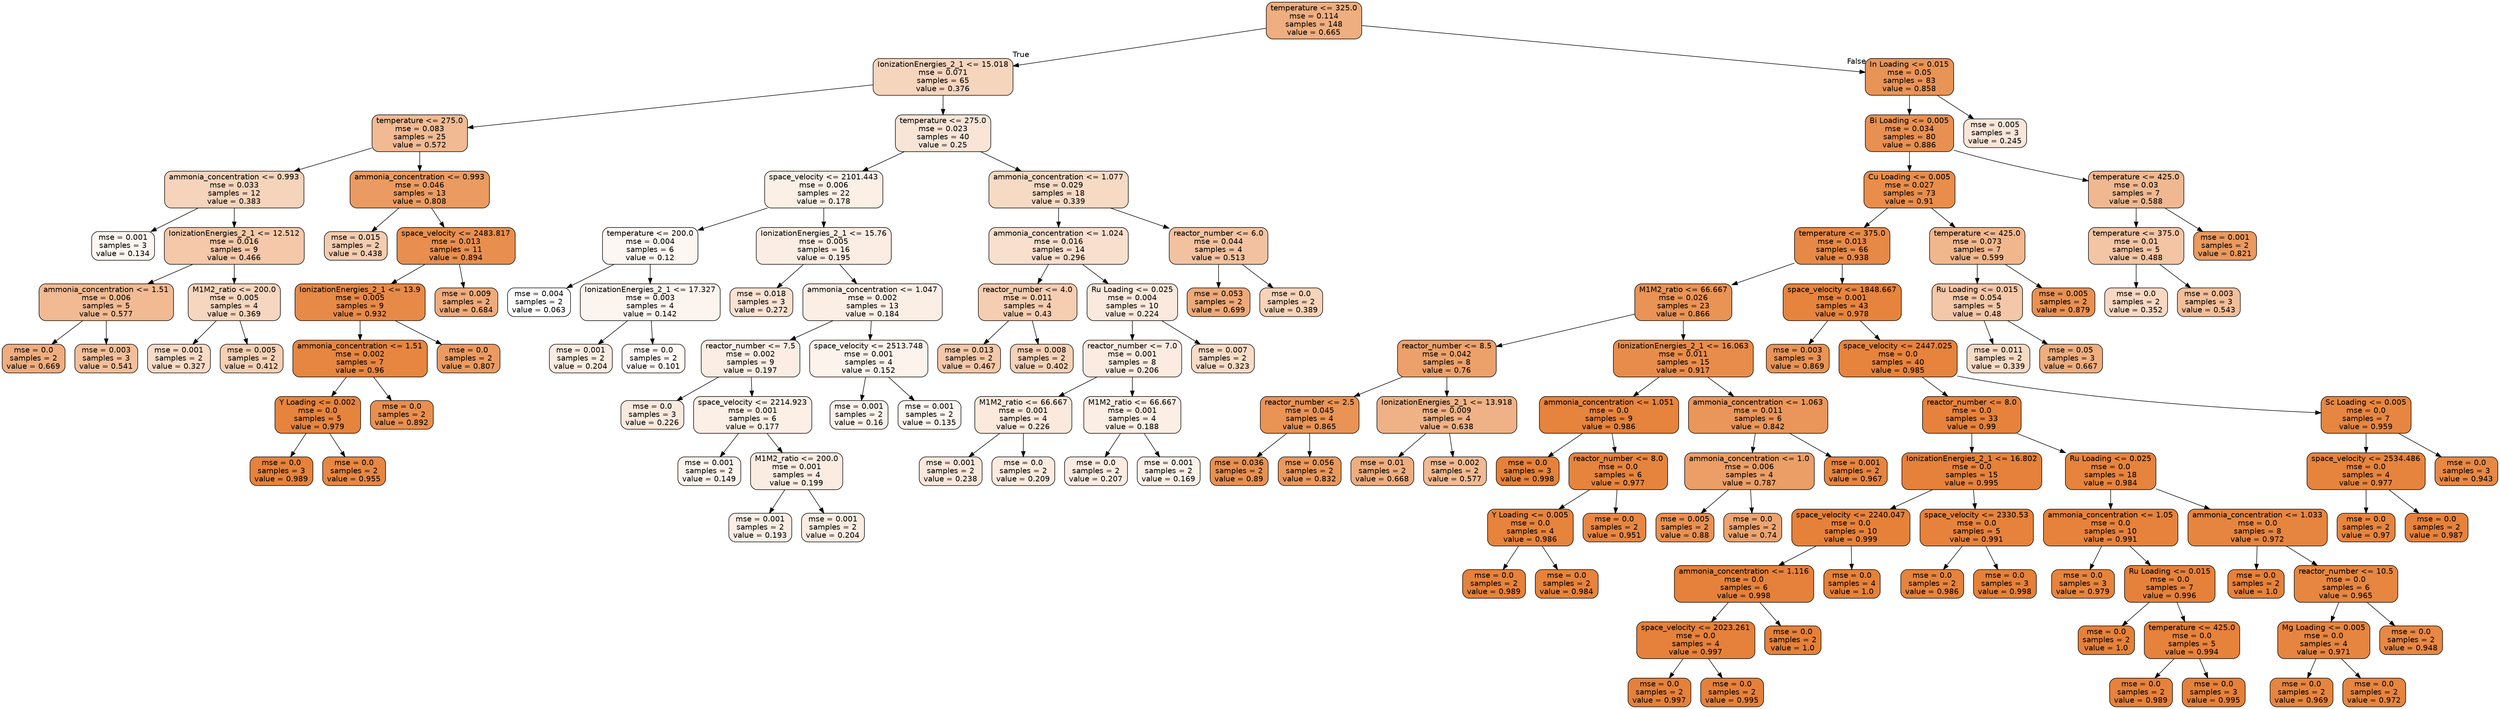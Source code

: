 digraph Tree {
node [shape=box, style="filled, rounded", color="black", fontname=helvetica] ;
edge [fontname=helvetica] ;
0 [label="temperature <= 325.0\nmse = 0.114\nsamples = 148\nvalue = 0.665", fillcolor="#e58139a4"] ;
1 [label="IonizationEnergies_2_1 <= 15.018\nmse = 0.071\nsamples = 65\nvalue = 0.376", fillcolor="#e5813955"] ;
0 -> 1 [labeldistance=2.5, labelangle=45, headlabel="True"] ;
2 [label="temperature <= 275.0\nmse = 0.083\nsamples = 25\nvalue = 0.572", fillcolor="#e581398b"] ;
1 -> 2 ;
3 [label="ammonia_concentration <= 0.993\nmse = 0.033\nsamples = 12\nvalue = 0.383", fillcolor="#e5813957"] ;
2 -> 3 ;
4 [label="mse = 0.001\nsamples = 3\nvalue = 0.134", fillcolor="#e5813913"] ;
3 -> 4 ;
5 [label="IonizationEnergies_2_1 <= 12.512\nmse = 0.016\nsamples = 9\nvalue = 0.466", fillcolor="#e581396e"] ;
3 -> 5 ;
6 [label="ammonia_concentration <= 1.51\nmse = 0.006\nsamples = 5\nvalue = 0.577", fillcolor="#e581398c"] ;
5 -> 6 ;
7 [label="mse = 0.0\nsamples = 2\nvalue = 0.669", fillcolor="#e58139a5"] ;
6 -> 7 ;
8 [label="mse = 0.003\nsamples = 3\nvalue = 0.541", fillcolor="#e5813982"] ;
6 -> 8 ;
9 [label="M1M2_ratio <= 200.0\nmse = 0.005\nsamples = 4\nvalue = 0.369", fillcolor="#e5813953"] ;
5 -> 9 ;
10 [label="mse = 0.001\nsamples = 2\nvalue = 0.327", fillcolor="#e5813948"] ;
9 -> 10 ;
11 [label="mse = 0.005\nsamples = 2\nvalue = 0.412", fillcolor="#e581395f"] ;
9 -> 11 ;
12 [label="ammonia_concentration <= 0.993\nmse = 0.046\nsamples = 13\nvalue = 0.808", fillcolor="#e58139cb"] ;
2 -> 12 ;
13 [label="mse = 0.015\nsamples = 2\nvalue = 0.438", fillcolor="#e5813966"] ;
12 -> 13 ;
14 [label="space_velocity <= 2483.817\nmse = 0.013\nsamples = 11\nvalue = 0.894", fillcolor="#e58139e2"] ;
12 -> 14 ;
15 [label="IonizationEnergies_2_1 <= 13.9\nmse = 0.005\nsamples = 9\nvalue = 0.932", fillcolor="#e58139ed"] ;
14 -> 15 ;
16 [label="ammonia_concentration <= 1.51\nmse = 0.002\nsamples = 7\nvalue = 0.96", fillcolor="#e58139f4"] ;
15 -> 16 ;
17 [label="Y Loading <= 0.002\nmse = 0.0\nsamples = 5\nvalue = 0.979", fillcolor="#e58139f9"] ;
16 -> 17 ;
18 [label="mse = 0.0\nsamples = 3\nvalue = 0.989", fillcolor="#e58139fc"] ;
17 -> 18 ;
19 [label="mse = 0.0\nsamples = 2\nvalue = 0.955", fillcolor="#e58139f3"] ;
17 -> 19 ;
20 [label="mse = 0.0\nsamples = 2\nvalue = 0.892", fillcolor="#e58139e2"] ;
16 -> 20 ;
21 [label="mse = 0.0\nsamples = 2\nvalue = 0.807", fillcolor="#e58139cb"] ;
15 -> 21 ;
22 [label="mse = 0.009\nsamples = 2\nvalue = 0.684", fillcolor="#e58139a9"] ;
14 -> 22 ;
23 [label="temperature <= 275.0\nmse = 0.023\nsamples = 40\nvalue = 0.25", fillcolor="#e5813933"] ;
1 -> 23 ;
24 [label="space_velocity <= 2101.443\nmse = 0.006\nsamples = 22\nvalue = 0.178", fillcolor="#e581391f"] ;
23 -> 24 ;
25 [label="temperature <= 200.0\nmse = 0.004\nsamples = 6\nvalue = 0.12", fillcolor="#e581390f"] ;
24 -> 25 ;
26 [label="mse = 0.004\nsamples = 2\nvalue = 0.063", fillcolor="#e5813900"] ;
25 -> 26 ;
27 [label="IonizationEnergies_2_1 <= 17.327\nmse = 0.003\nsamples = 4\nvalue = 0.142", fillcolor="#e5813915"] ;
25 -> 27 ;
28 [label="mse = 0.001\nsamples = 2\nvalue = 0.204", fillcolor="#e5813926"] ;
27 -> 28 ;
29 [label="mse = 0.0\nsamples = 2\nvalue = 0.101", fillcolor="#e581390a"] ;
27 -> 29 ;
30 [label="IonizationEnergies_2_1 <= 15.76\nmse = 0.005\nsamples = 16\nvalue = 0.195", fillcolor="#e5813924"] ;
24 -> 30 ;
31 [label="mse = 0.018\nsamples = 3\nvalue = 0.272", fillcolor="#e5813939"] ;
30 -> 31 ;
32 [label="ammonia_concentration <= 1.047\nmse = 0.002\nsamples = 13\nvalue = 0.184", fillcolor="#e5813921"] ;
30 -> 32 ;
33 [label="reactor_number <= 7.5\nmse = 0.002\nsamples = 9\nvalue = 0.197", fillcolor="#e5813924"] ;
32 -> 33 ;
34 [label="mse = 0.0\nsamples = 3\nvalue = 0.226", fillcolor="#e581392c"] ;
33 -> 34 ;
35 [label="space_velocity <= 2214.923\nmse = 0.001\nsamples = 6\nvalue = 0.177", fillcolor="#e581391f"] ;
33 -> 35 ;
36 [label="mse = 0.001\nsamples = 2\nvalue = 0.149", fillcolor="#e5813917"] ;
35 -> 36 ;
37 [label="M1M2_ratio <= 200.0\nmse = 0.001\nsamples = 4\nvalue = 0.199", fillcolor="#e5813925"] ;
35 -> 37 ;
38 [label="mse = 0.001\nsamples = 2\nvalue = 0.193", fillcolor="#e5813923"] ;
37 -> 38 ;
39 [label="mse = 0.001\nsamples = 2\nvalue = 0.204", fillcolor="#e5813926"] ;
37 -> 39 ;
40 [label="space_velocity <= 2513.748\nmse = 0.001\nsamples = 4\nvalue = 0.152", fillcolor="#e5813918"] ;
32 -> 40 ;
41 [label="mse = 0.001\nsamples = 2\nvalue = 0.16", fillcolor="#e581391a"] ;
40 -> 41 ;
42 [label="mse = 0.001\nsamples = 2\nvalue = 0.135", fillcolor="#e5813913"] ;
40 -> 42 ;
43 [label="ammonia_concentration <= 1.077\nmse = 0.029\nsamples = 18\nvalue = 0.339", fillcolor="#e581394b"] ;
23 -> 43 ;
44 [label="ammonia_concentration <= 1.024\nmse = 0.016\nsamples = 14\nvalue = 0.296", fillcolor="#e581393f"] ;
43 -> 44 ;
45 [label="reactor_number <= 4.0\nmse = 0.011\nsamples = 4\nvalue = 0.43", fillcolor="#e5813964"] ;
44 -> 45 ;
46 [label="mse = 0.013\nsamples = 2\nvalue = 0.467", fillcolor="#e581396e"] ;
45 -> 46 ;
47 [label="mse = 0.008\nsamples = 2\nvalue = 0.402", fillcolor="#e581395c"] ;
45 -> 47 ;
48 [label="Ru Loading <= 0.025\nmse = 0.004\nsamples = 10\nvalue = 0.224", fillcolor="#e581392c"] ;
44 -> 48 ;
49 [label="reactor_number <= 7.0\nmse = 0.001\nsamples = 8\nvalue = 0.206", fillcolor="#e5813927"] ;
48 -> 49 ;
50 [label="M1M2_ratio <= 66.667\nmse = 0.001\nsamples = 4\nvalue = 0.226", fillcolor="#e581392c"] ;
49 -> 50 ;
51 [label="mse = 0.001\nsamples = 2\nvalue = 0.238", fillcolor="#e581392f"] ;
50 -> 51 ;
52 [label="mse = 0.0\nsamples = 2\nvalue = 0.209", fillcolor="#e5813928"] ;
50 -> 52 ;
53 [label="M1M2_ratio <= 66.667\nmse = 0.001\nsamples = 4\nvalue = 0.188", fillcolor="#e5813922"] ;
49 -> 53 ;
54 [label="mse = 0.0\nsamples = 2\nvalue = 0.207", fillcolor="#e5813927"] ;
53 -> 54 ;
55 [label="mse = 0.001\nsamples = 2\nvalue = 0.169", fillcolor="#e581391d"] ;
53 -> 55 ;
56 [label="mse = 0.007\nsamples = 2\nvalue = 0.323", fillcolor="#e5813947"] ;
48 -> 56 ;
57 [label="reactor_number <= 6.0\nmse = 0.044\nsamples = 4\nvalue = 0.513", fillcolor="#e581397a"] ;
43 -> 57 ;
58 [label="mse = 0.053\nsamples = 2\nvalue = 0.699", fillcolor="#e58139ad"] ;
57 -> 58 ;
59 [label="mse = 0.0\nsamples = 2\nvalue = 0.389", fillcolor="#e5813959"] ;
57 -> 59 ;
60 [label="In Loading <= 0.015\nmse = 0.05\nsamples = 83\nvalue = 0.858", fillcolor="#e58139d8"] ;
0 -> 60 [labeldistance=2.5, labelangle=-45, headlabel="False"] ;
61 [label="Bi Loading <= 0.005\nmse = 0.034\nsamples = 80\nvalue = 0.886", fillcolor="#e58139e0"] ;
60 -> 61 ;
62 [label="Cu Loading <= 0.005\nmse = 0.027\nsamples = 73\nvalue = 0.91", fillcolor="#e58139e7"] ;
61 -> 62 ;
63 [label="temperature <= 375.0\nmse = 0.013\nsamples = 66\nvalue = 0.938", fillcolor="#e58139ee"] ;
62 -> 63 ;
64 [label="M1M2_ratio <= 66.667\nmse = 0.026\nsamples = 23\nvalue = 0.866", fillcolor="#e58139db"] ;
63 -> 64 ;
65 [label="reactor_number <= 8.5\nmse = 0.042\nsamples = 8\nvalue = 0.76", fillcolor="#e58139be"] ;
64 -> 65 ;
66 [label="reactor_number <= 2.5\nmse = 0.045\nsamples = 4\nvalue = 0.865", fillcolor="#e58139da"] ;
65 -> 66 ;
67 [label="mse = 0.036\nsamples = 2\nvalue = 0.89", fillcolor="#e58139e1"] ;
66 -> 67 ;
68 [label="mse = 0.056\nsamples = 2\nvalue = 0.832", fillcolor="#e58139d1"] ;
66 -> 68 ;
69 [label="IonizationEnergies_2_1 <= 13.918\nmse = 0.009\nsamples = 4\nvalue = 0.638", fillcolor="#e581399c"] ;
65 -> 69 ;
70 [label="mse = 0.01\nsamples = 2\nvalue = 0.668", fillcolor="#e58139a5"] ;
69 -> 70 ;
71 [label="mse = 0.002\nsamples = 2\nvalue = 0.577", fillcolor="#e581398c"] ;
69 -> 71 ;
72 [label="IonizationEnergies_2_1 <= 16.063\nmse = 0.011\nsamples = 15\nvalue = 0.917", fillcolor="#e58139e8"] ;
64 -> 72 ;
73 [label="ammonia_concentration <= 1.051\nmse = 0.0\nsamples = 9\nvalue = 0.986", fillcolor="#e58139fb"] ;
72 -> 73 ;
74 [label="mse = 0.0\nsamples = 3\nvalue = 0.998", fillcolor="#e58139ff"] ;
73 -> 74 ;
75 [label="reactor_number <= 8.0\nmse = 0.0\nsamples = 6\nvalue = 0.977", fillcolor="#e58139f9"] ;
73 -> 75 ;
76 [label="Y Loading <= 0.005\nmse = 0.0\nsamples = 4\nvalue = 0.986", fillcolor="#e58139fb"] ;
75 -> 76 ;
77 [label="mse = 0.0\nsamples = 2\nvalue = 0.989", fillcolor="#e58139fc"] ;
76 -> 77 ;
78 [label="mse = 0.0\nsamples = 2\nvalue = 0.984", fillcolor="#e58139fb"] ;
76 -> 78 ;
79 [label="mse = 0.0\nsamples = 2\nvalue = 0.951", fillcolor="#e58139f2"] ;
75 -> 79 ;
80 [label="ammonia_concentration <= 1.063\nmse = 0.011\nsamples = 6\nvalue = 0.842", fillcolor="#e58139d4"] ;
72 -> 80 ;
81 [label="ammonia_concentration <= 1.0\nmse = 0.006\nsamples = 4\nvalue = 0.787", fillcolor="#e58139c5"] ;
80 -> 81 ;
82 [label="mse = 0.005\nsamples = 2\nvalue = 0.88", fillcolor="#e58139de"] ;
81 -> 82 ;
83 [label="mse = 0.0\nsamples = 2\nvalue = 0.74", fillcolor="#e58139b8"] ;
81 -> 83 ;
84 [label="mse = 0.001\nsamples = 2\nvalue = 0.967", fillcolor="#e58139f6"] ;
80 -> 84 ;
85 [label="space_velocity <= 1848.667\nmse = 0.001\nsamples = 43\nvalue = 0.978", fillcolor="#e58139f9"] ;
63 -> 85 ;
86 [label="mse = 0.003\nsamples = 3\nvalue = 0.869", fillcolor="#e58139db"] ;
85 -> 86 ;
87 [label="space_velocity <= 2447.025\nmse = 0.0\nsamples = 40\nvalue = 0.985", fillcolor="#e58139fb"] ;
85 -> 87 ;
88 [label="reactor_number <= 8.0\nmse = 0.0\nsamples = 33\nvalue = 0.99", fillcolor="#e58139fc"] ;
87 -> 88 ;
89 [label="IonizationEnergies_2_1 <= 16.802\nmse = 0.0\nsamples = 15\nvalue = 0.995", fillcolor="#e58139fe"] ;
88 -> 89 ;
90 [label="space_velocity <= 2240.047\nmse = 0.0\nsamples = 10\nvalue = 0.999", fillcolor="#e58139ff"] ;
89 -> 90 ;
91 [label="ammonia_concentration <= 1.116\nmse = 0.0\nsamples = 6\nvalue = 0.998", fillcolor="#e58139fe"] ;
90 -> 91 ;
92 [label="space_velocity <= 2023.261\nmse = 0.0\nsamples = 4\nvalue = 0.997", fillcolor="#e58139fe"] ;
91 -> 92 ;
93 [label="mse = 0.0\nsamples = 2\nvalue = 0.997", fillcolor="#e58139fe"] ;
92 -> 93 ;
94 [label="mse = 0.0\nsamples = 2\nvalue = 0.995", fillcolor="#e58139fe"] ;
92 -> 94 ;
95 [label="mse = 0.0\nsamples = 2\nvalue = 1.0", fillcolor="#e58139ff"] ;
91 -> 95 ;
96 [label="mse = 0.0\nsamples = 4\nvalue = 1.0", fillcolor="#e58139ff"] ;
90 -> 96 ;
97 [label="space_velocity <= 2330.53\nmse = 0.0\nsamples = 5\nvalue = 0.991", fillcolor="#e58139fc"] ;
89 -> 97 ;
98 [label="mse = 0.0\nsamples = 2\nvalue = 0.986", fillcolor="#e58139fb"] ;
97 -> 98 ;
99 [label="mse = 0.0\nsamples = 3\nvalue = 0.998", fillcolor="#e58139ff"] ;
97 -> 99 ;
100 [label="Ru Loading <= 0.025\nmse = 0.0\nsamples = 18\nvalue = 0.984", fillcolor="#e58139fb"] ;
88 -> 100 ;
101 [label="ammonia_concentration <= 1.05\nmse = 0.0\nsamples = 10\nvalue = 0.991", fillcolor="#e58139fc"] ;
100 -> 101 ;
102 [label="mse = 0.0\nsamples = 3\nvalue = 0.979", fillcolor="#e58139f9"] ;
101 -> 102 ;
103 [label="Ru Loading <= 0.015\nmse = 0.0\nsamples = 7\nvalue = 0.996", fillcolor="#e58139fe"] ;
101 -> 103 ;
104 [label="mse = 0.0\nsamples = 2\nvalue = 1.0", fillcolor="#e58139ff"] ;
103 -> 104 ;
105 [label="temperature <= 425.0\nmse = 0.0\nsamples = 5\nvalue = 0.994", fillcolor="#e58139fd"] ;
103 -> 105 ;
106 [label="mse = 0.0\nsamples = 2\nvalue = 0.989", fillcolor="#e58139fc"] ;
105 -> 106 ;
107 [label="mse = 0.0\nsamples = 3\nvalue = 0.995", fillcolor="#e58139fe"] ;
105 -> 107 ;
108 [label="ammonia_concentration <= 1.033\nmse = 0.0\nsamples = 8\nvalue = 0.972", fillcolor="#e58139f7"] ;
100 -> 108 ;
109 [label="mse = 0.0\nsamples = 2\nvalue = 1.0", fillcolor="#e58139ff"] ;
108 -> 109 ;
110 [label="reactor_number <= 10.5\nmse = 0.0\nsamples = 6\nvalue = 0.965", fillcolor="#e58139f5"] ;
108 -> 110 ;
111 [label="Mg Loading <= 0.005\nmse = 0.0\nsamples = 4\nvalue = 0.971", fillcolor="#e58139f7"] ;
110 -> 111 ;
112 [label="mse = 0.0\nsamples = 2\nvalue = 0.969", fillcolor="#e58139f7"] ;
111 -> 112 ;
113 [label="mse = 0.0\nsamples = 2\nvalue = 0.972", fillcolor="#e58139f7"] ;
111 -> 113 ;
114 [label="mse = 0.0\nsamples = 2\nvalue = 0.948", fillcolor="#e58139f1"] ;
110 -> 114 ;
115 [label="Sc Loading <= 0.005\nmse = 0.0\nsamples = 7\nvalue = 0.959", fillcolor="#e58139f4"] ;
87 -> 115 ;
116 [label="space_velocity <= 2534.486\nmse = 0.0\nsamples = 4\nvalue = 0.977", fillcolor="#e58139f9"] ;
115 -> 116 ;
117 [label="mse = 0.0\nsamples = 2\nvalue = 0.97", fillcolor="#e58139f7"] ;
116 -> 117 ;
118 [label="mse = 0.0\nsamples = 2\nvalue = 0.987", fillcolor="#e58139fc"] ;
116 -> 118 ;
119 [label="mse = 0.0\nsamples = 3\nvalue = 0.943", fillcolor="#e58139f0"] ;
115 -> 119 ;
120 [label="temperature <= 425.0\nmse = 0.073\nsamples = 7\nvalue = 0.599", fillcolor="#e5813992"] ;
62 -> 120 ;
121 [label="Ru Loading <= 0.015\nmse = 0.054\nsamples = 5\nvalue = 0.48", fillcolor="#e5813971"] ;
120 -> 121 ;
122 [label="mse = 0.011\nsamples = 2\nvalue = 0.339", fillcolor="#e581394b"] ;
121 -> 122 ;
123 [label="mse = 0.05\nsamples = 3\nvalue = 0.667", fillcolor="#e58139a4"] ;
121 -> 123 ;
124 [label="mse = 0.005\nsamples = 2\nvalue = 0.879", fillcolor="#e58139de"] ;
120 -> 124 ;
125 [label="temperature <= 425.0\nmse = 0.03\nsamples = 7\nvalue = 0.588", fillcolor="#e581398f"] ;
61 -> 125 ;
126 [label="temperature <= 375.0\nmse = 0.01\nsamples = 5\nvalue = 0.488", fillcolor="#e5813974"] ;
125 -> 126 ;
127 [label="mse = 0.0\nsamples = 2\nvalue = 0.352", fillcolor="#e581394e"] ;
126 -> 127 ;
128 [label="mse = 0.003\nsamples = 3\nvalue = 0.543", fillcolor="#e5813982"] ;
126 -> 128 ;
129 [label="mse = 0.001\nsamples = 2\nvalue = 0.821", fillcolor="#e58139ce"] ;
125 -> 129 ;
130 [label="mse = 0.005\nsamples = 3\nvalue = 0.245", fillcolor="#e5813931"] ;
60 -> 130 ;
}